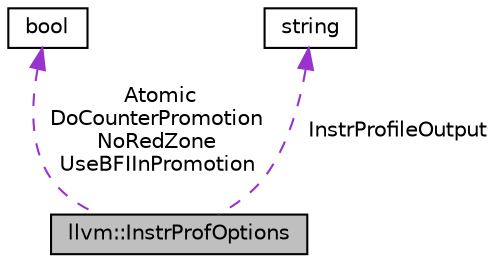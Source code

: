 digraph "llvm::InstrProfOptions"
{
 // LATEX_PDF_SIZE
  bgcolor="transparent";
  edge [fontname="Helvetica",fontsize="10",labelfontname="Helvetica",labelfontsize="10"];
  node [fontname="Helvetica",fontsize="10",shape="box"];
  Node1 [label="llvm::InstrProfOptions",height=0.2,width=0.4,color="black", fillcolor="grey75", style="filled", fontcolor="black",tooltip="Options for the frontend instrumentation based profiling pass."];
  Node2 -> Node1 [dir="back",color="darkorchid3",fontsize="10",style="dashed",label=" Atomic\nDoCounterPromotion\nNoRedZone\nUseBFIInPromotion" ,fontname="Helvetica"];
  Node2 [label="bool",height=0.2,width=0.4,color="black",URL="$classbool.html",tooltip=" "];
  Node3 -> Node1 [dir="back",color="darkorchid3",fontsize="10",style="dashed",label=" InstrProfileOutput" ,fontname="Helvetica"];
  Node3 [label="string",height=0.2,width=0.4,color="black",tooltip=" "];
}
